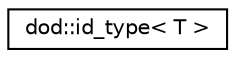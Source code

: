 digraph "Graphical Class Hierarchy"
{
 // LATEX_PDF_SIZE
  edge [fontname="Helvetica",fontsize="10",labelfontname="Helvetica",labelfontsize="10"];
  node [fontname="Helvetica",fontsize="10",shape=record];
  rankdir="LR";
  Node0 [label="dod::id_type\< T \>",height=0.2,width=0.4,color="black", fillcolor="white", style="filled",URL="$structdod_1_1id__type.html",tooltip="Type trait tructure for inferring id type of the stored type."];
}
